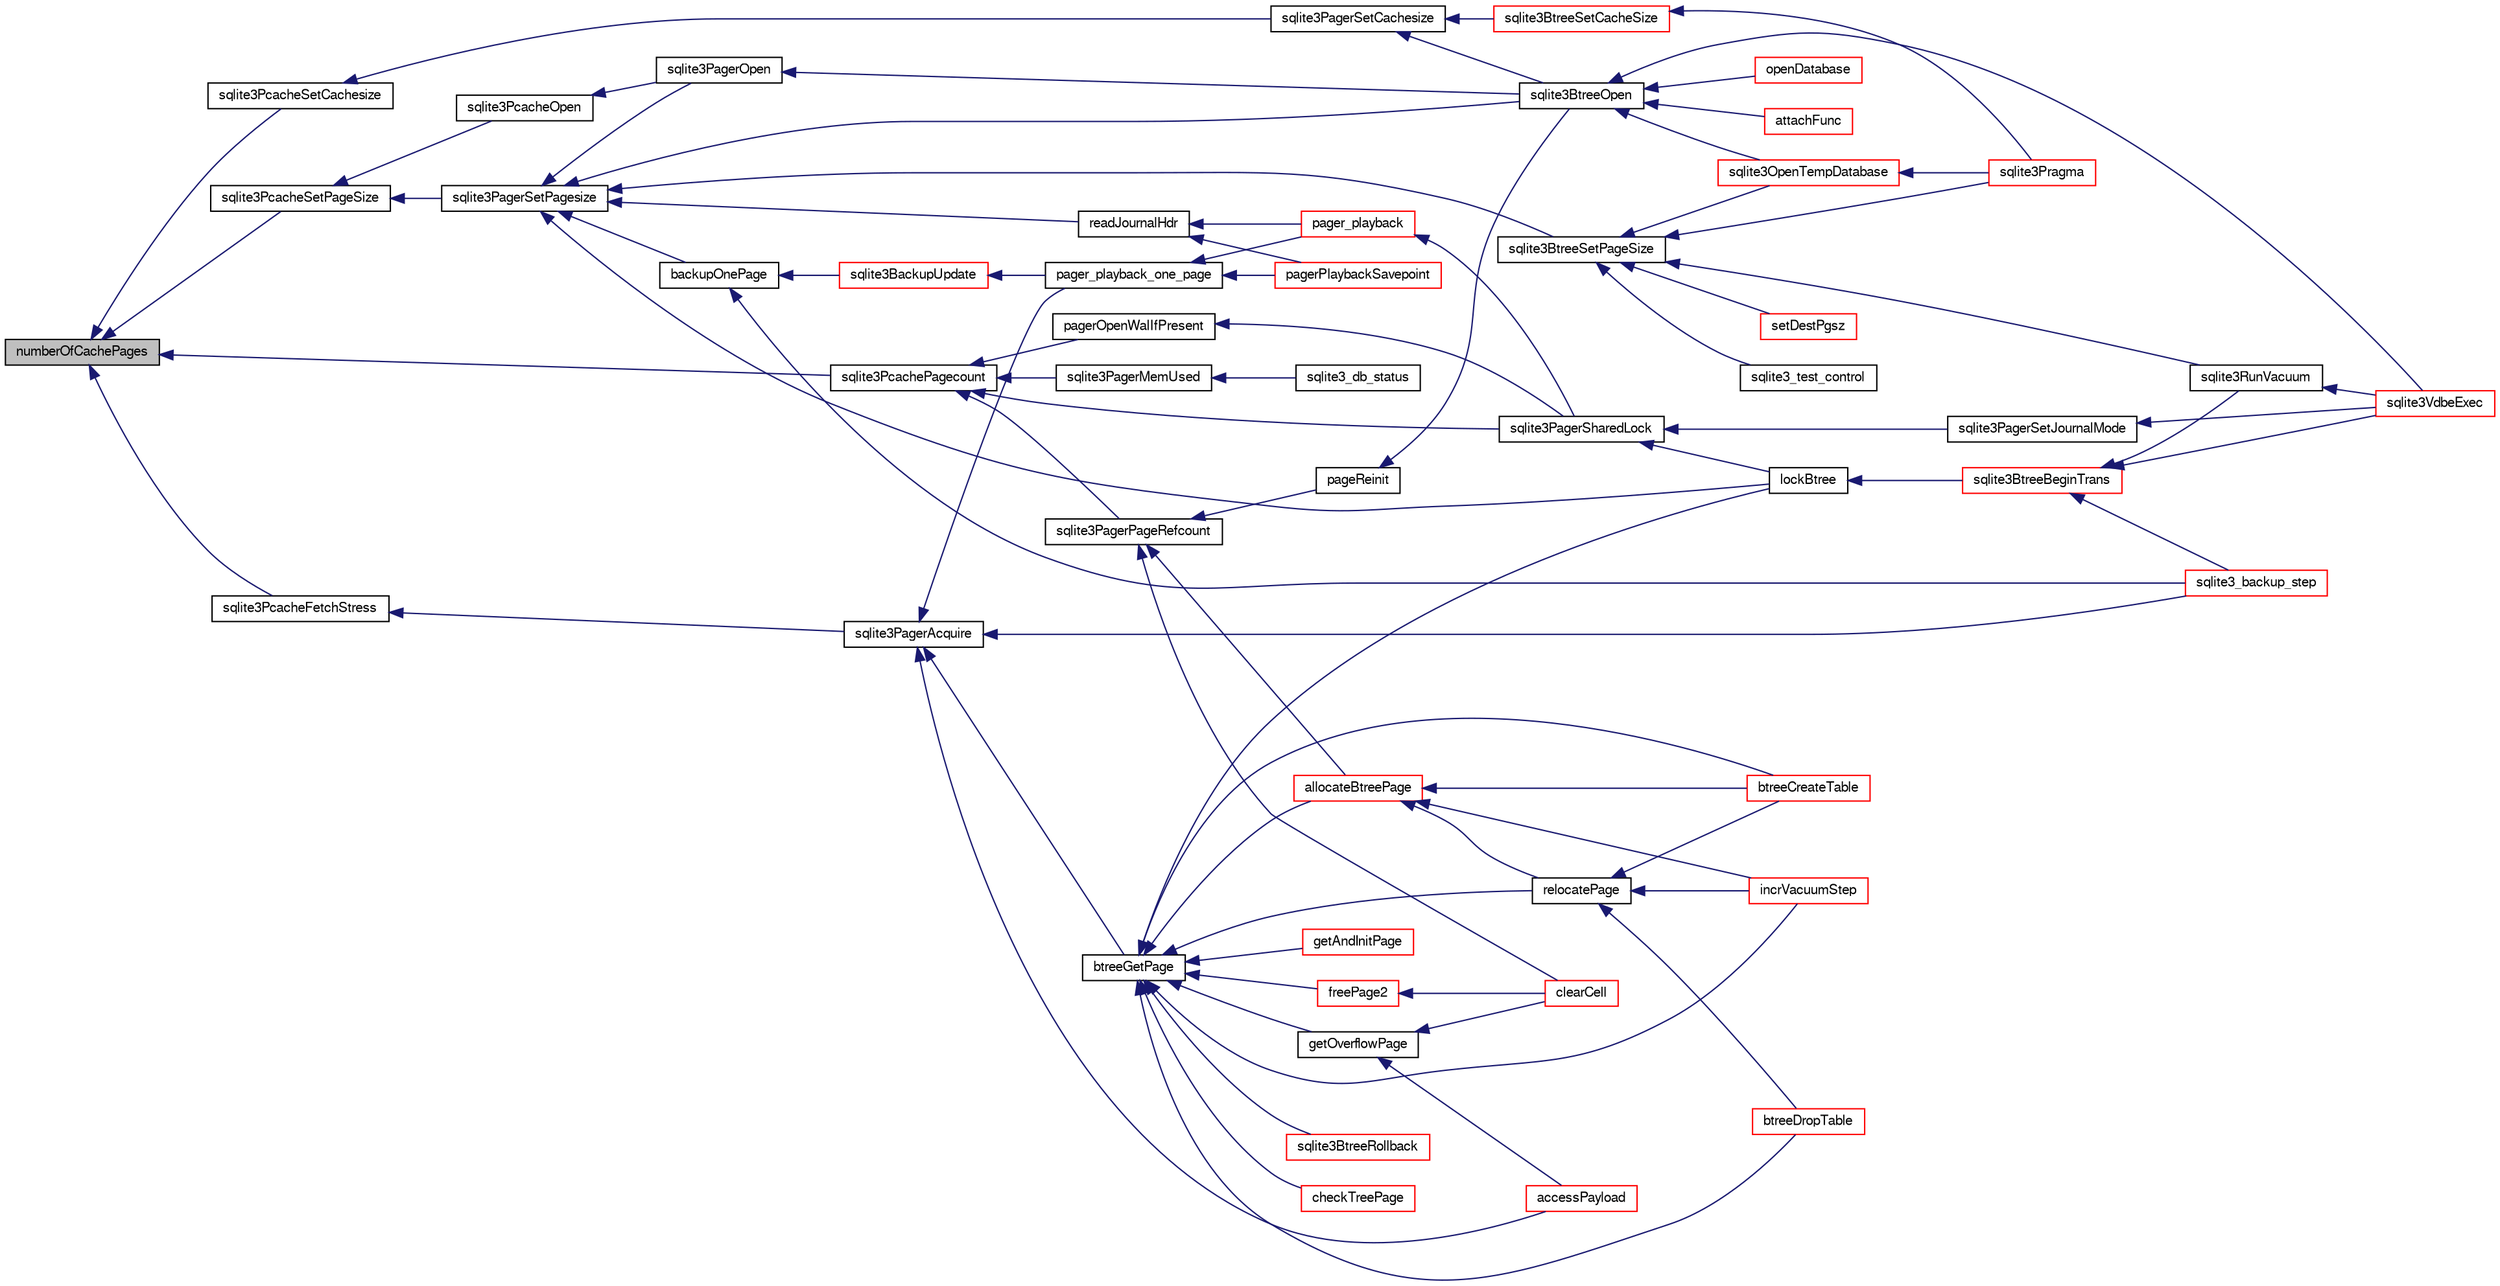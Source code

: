 digraph "numberOfCachePages"
{
  edge [fontname="FreeSans",fontsize="10",labelfontname="FreeSans",labelfontsize="10"];
  node [fontname="FreeSans",fontsize="10",shape=record];
  rankdir="LR";
  Node185314 [label="numberOfCachePages",height=0.2,width=0.4,color="black", fillcolor="grey75", style="filled", fontcolor="black"];
  Node185314 -> Node185315 [dir="back",color="midnightblue",fontsize="10",style="solid",fontname="FreeSans"];
  Node185315 [label="sqlite3PcacheSetPageSize",height=0.2,width=0.4,color="black", fillcolor="white", style="filled",URL="$sqlite3_8c.html#aa8f59bcc736613514103517d86dd4b28"];
  Node185315 -> Node185316 [dir="back",color="midnightblue",fontsize="10",style="solid",fontname="FreeSans"];
  Node185316 [label="sqlite3PcacheOpen",height=0.2,width=0.4,color="black", fillcolor="white", style="filled",URL="$sqlite3_8c.html#ac00b78fcdee2f240e2f1ca2a3d063b24"];
  Node185316 -> Node185317 [dir="back",color="midnightblue",fontsize="10",style="solid",fontname="FreeSans"];
  Node185317 [label="sqlite3PagerOpen",height=0.2,width=0.4,color="black", fillcolor="white", style="filled",URL="$sqlite3_8c.html#a5b4a74e8a1754922c482b7af19b30611"];
  Node185317 -> Node185318 [dir="back",color="midnightblue",fontsize="10",style="solid",fontname="FreeSans"];
  Node185318 [label="sqlite3BtreeOpen",height=0.2,width=0.4,color="black", fillcolor="white", style="filled",URL="$sqlite3_8c.html#a13dcb44dc34af6ce9d38de9c5aa975f9"];
  Node185318 -> Node185319 [dir="back",color="midnightblue",fontsize="10",style="solid",fontname="FreeSans"];
  Node185319 [label="sqlite3VdbeExec",height=0.2,width=0.4,color="red", fillcolor="white", style="filled",URL="$sqlite3_8c.html#a8ce40a614bdc56719c4d642b1e4dfb21"];
  Node185318 -> Node185347 [dir="back",color="midnightblue",fontsize="10",style="solid",fontname="FreeSans"];
  Node185347 [label="attachFunc",height=0.2,width=0.4,color="red", fillcolor="white", style="filled",URL="$sqlite3_8c.html#a69cb751a7da501b9a0aa37e0d7c3eaf7"];
  Node185318 -> Node185580 [dir="back",color="midnightblue",fontsize="10",style="solid",fontname="FreeSans"];
  Node185580 [label="sqlite3OpenTempDatabase",height=0.2,width=0.4,color="red", fillcolor="white", style="filled",URL="$sqlite3_8c.html#aaf3088380b731428b72d3b5777f93755"];
  Node185580 -> Node185397 [dir="back",color="midnightblue",fontsize="10",style="solid",fontname="FreeSans"];
  Node185397 [label="sqlite3Pragma",height=0.2,width=0.4,color="red", fillcolor="white", style="filled",URL="$sqlite3_8c.html#a111391370f58f8e6a6eca51fd34d62ed"];
  Node185318 -> Node185554 [dir="back",color="midnightblue",fontsize="10",style="solid",fontname="FreeSans"];
  Node185554 [label="openDatabase",height=0.2,width=0.4,color="red", fillcolor="white", style="filled",URL="$sqlite3_8c.html#a6a9c3bc3a64234e863413f41db473758"];
  Node185315 -> Node185585 [dir="back",color="midnightblue",fontsize="10",style="solid",fontname="FreeSans"];
  Node185585 [label="sqlite3PagerSetPagesize",height=0.2,width=0.4,color="black", fillcolor="white", style="filled",URL="$sqlite3_8c.html#ab668348d5dcc0382c247c74b6358f16e"];
  Node185585 -> Node185586 [dir="back",color="midnightblue",fontsize="10",style="solid",fontname="FreeSans"];
  Node185586 [label="readJournalHdr",height=0.2,width=0.4,color="black", fillcolor="white", style="filled",URL="$sqlite3_8c.html#a4367a6db0dfbaacd476aeecccc99904b"];
  Node185586 -> Node185587 [dir="back",color="midnightblue",fontsize="10",style="solid",fontname="FreeSans"];
  Node185587 [label="pager_playback",height=0.2,width=0.4,color="red", fillcolor="white", style="filled",URL="$sqlite3_8c.html#a9d9a750a9fc76eb4b668c8a16b164a65"];
  Node185587 -> Node185588 [dir="back",color="midnightblue",fontsize="10",style="solid",fontname="FreeSans"];
  Node185588 [label="sqlite3PagerSharedLock",height=0.2,width=0.4,color="black", fillcolor="white", style="filled",URL="$sqlite3_8c.html#a58c197b629fb6eaacf96c7add57c70df"];
  Node185588 -> Node185589 [dir="back",color="midnightblue",fontsize="10",style="solid",fontname="FreeSans"];
  Node185589 [label="sqlite3PagerSetJournalMode",height=0.2,width=0.4,color="black", fillcolor="white", style="filled",URL="$sqlite3_8c.html#afb929a0a4553cda84de16180ddbd09f7"];
  Node185589 -> Node185319 [dir="back",color="midnightblue",fontsize="10",style="solid",fontname="FreeSans"];
  Node185588 -> Node185590 [dir="back",color="midnightblue",fontsize="10",style="solid",fontname="FreeSans"];
  Node185590 [label="lockBtree",height=0.2,width=0.4,color="black", fillcolor="white", style="filled",URL="$sqlite3_8c.html#a5b808194d3178be15705a420265cee9d"];
  Node185590 -> Node185591 [dir="back",color="midnightblue",fontsize="10",style="solid",fontname="FreeSans"];
  Node185591 [label="sqlite3BtreeBeginTrans",height=0.2,width=0.4,color="red", fillcolor="white", style="filled",URL="$sqlite3_8c.html#a52d6706df15c67c22aa7d0e290c16bf5"];
  Node185591 -> Node185532 [dir="back",color="midnightblue",fontsize="10",style="solid",fontname="FreeSans"];
  Node185532 [label="sqlite3_backup_step",height=0.2,width=0.4,color="red", fillcolor="white", style="filled",URL="$sqlite3_8h.html#a1699b75e98d082eebc465a9e64c35269"];
  Node185591 -> Node185319 [dir="back",color="midnightblue",fontsize="10",style="solid",fontname="FreeSans"];
  Node185591 -> Node185505 [dir="back",color="midnightblue",fontsize="10",style="solid",fontname="FreeSans"];
  Node185505 [label="sqlite3RunVacuum",height=0.2,width=0.4,color="black", fillcolor="white", style="filled",URL="$sqlite3_8c.html#a5e83ddc7b3e7e8e79ad5d1fc92de1d2f"];
  Node185505 -> Node185319 [dir="back",color="midnightblue",fontsize="10",style="solid",fontname="FreeSans"];
  Node185586 -> Node185604 [dir="back",color="midnightblue",fontsize="10",style="solid",fontname="FreeSans"];
  Node185604 [label="pagerPlaybackSavepoint",height=0.2,width=0.4,color="red", fillcolor="white", style="filled",URL="$sqlite3_8c.html#aedf76c3b6661c4244cc3e2c5464fd12e"];
  Node185585 -> Node185317 [dir="back",color="midnightblue",fontsize="10",style="solid",fontname="FreeSans"];
  Node185585 -> Node185318 [dir="back",color="midnightblue",fontsize="10",style="solid",fontname="FreeSans"];
  Node185585 -> Node185705 [dir="back",color="midnightblue",fontsize="10",style="solid",fontname="FreeSans"];
  Node185705 [label="sqlite3BtreeSetPageSize",height=0.2,width=0.4,color="black", fillcolor="white", style="filled",URL="$sqlite3_8c.html#ad9c65e8377c831a80e0ac1f108c43f3e"];
  Node185705 -> Node185706 [dir="back",color="midnightblue",fontsize="10",style="solid",fontname="FreeSans"];
  Node185706 [label="setDestPgsz",height=0.2,width=0.4,color="red", fillcolor="white", style="filled",URL="$sqlite3_8c.html#acd3459ec2257f990aaea330d998fe0a6"];
  Node185705 -> Node185580 [dir="back",color="midnightblue",fontsize="10",style="solid",fontname="FreeSans"];
  Node185705 -> Node185397 [dir="back",color="midnightblue",fontsize="10",style="solid",fontname="FreeSans"];
  Node185705 -> Node185505 [dir="back",color="midnightblue",fontsize="10",style="solid",fontname="FreeSans"];
  Node185705 -> Node185707 [dir="back",color="midnightblue",fontsize="10",style="solid",fontname="FreeSans"];
  Node185707 [label="sqlite3_test_control",height=0.2,width=0.4,color="black", fillcolor="white", style="filled",URL="$sqlite3_8h.html#a3d90fdf0f259711a4e3822e12cd86106"];
  Node185585 -> Node185590 [dir="back",color="midnightblue",fontsize="10",style="solid",fontname="FreeSans"];
  Node185585 -> Node185685 [dir="back",color="midnightblue",fontsize="10",style="solid",fontname="FreeSans"];
  Node185685 [label="backupOnePage",height=0.2,width=0.4,color="black", fillcolor="white", style="filled",URL="$sqlite3_8c.html#a7efb6a8380d746b14e73db99ad3428a2"];
  Node185685 -> Node185532 [dir="back",color="midnightblue",fontsize="10",style="solid",fontname="FreeSans"];
  Node185685 -> Node185686 [dir="back",color="midnightblue",fontsize="10",style="solid",fontname="FreeSans"];
  Node185686 [label="sqlite3BackupUpdate",height=0.2,width=0.4,color="red", fillcolor="white", style="filled",URL="$sqlite3_8c.html#a928fd0b03c8d689beb3b81d73e9c713c"];
  Node185686 -> Node185603 [dir="back",color="midnightblue",fontsize="10",style="solid",fontname="FreeSans"];
  Node185603 [label="pager_playback_one_page",height=0.2,width=0.4,color="black", fillcolor="white", style="filled",URL="$sqlite3_8c.html#adfca1dee9939482792fe2b4ed982d00e"];
  Node185603 -> Node185587 [dir="back",color="midnightblue",fontsize="10",style="solid",fontname="FreeSans"];
  Node185603 -> Node185604 [dir="back",color="midnightblue",fontsize="10",style="solid",fontname="FreeSans"];
  Node185314 -> Node185708 [dir="back",color="midnightblue",fontsize="10",style="solid",fontname="FreeSans"];
  Node185708 [label="sqlite3PcacheFetchStress",height=0.2,width=0.4,color="black", fillcolor="white", style="filled",URL="$sqlite3_8c.html#a83644ab4d77e1649ae5336b659edb351"];
  Node185708 -> Node185602 [dir="back",color="midnightblue",fontsize="10",style="solid",fontname="FreeSans"];
  Node185602 [label="sqlite3PagerAcquire",height=0.2,width=0.4,color="black", fillcolor="white", style="filled",URL="$sqlite3_8c.html#a22a53daafd2bd778cda390312651f994"];
  Node185602 -> Node185603 [dir="back",color="midnightblue",fontsize="10",style="solid",fontname="FreeSans"];
  Node185602 -> Node185608 [dir="back",color="midnightblue",fontsize="10",style="solid",fontname="FreeSans"];
  Node185608 [label="btreeGetPage",height=0.2,width=0.4,color="black", fillcolor="white", style="filled",URL="$sqlite3_8c.html#ac59679e30ceb0190614fbd19a7feb6de"];
  Node185608 -> Node185609 [dir="back",color="midnightblue",fontsize="10",style="solid",fontname="FreeSans"];
  Node185609 [label="getAndInitPage",height=0.2,width=0.4,color="red", fillcolor="white", style="filled",URL="$sqlite3_8c.html#ae85122d12808231a8d58459440a405ab"];
  Node185608 -> Node185590 [dir="back",color="midnightblue",fontsize="10",style="solid",fontname="FreeSans"];
  Node185608 -> Node185638 [dir="back",color="midnightblue",fontsize="10",style="solid",fontname="FreeSans"];
  Node185638 [label="relocatePage",height=0.2,width=0.4,color="black", fillcolor="white", style="filled",URL="$sqlite3_8c.html#af8fb5934ff87b02845c89350c57fd2bc"];
  Node185638 -> Node185639 [dir="back",color="midnightblue",fontsize="10",style="solid",fontname="FreeSans"];
  Node185639 [label="incrVacuumStep",height=0.2,width=0.4,color="red", fillcolor="white", style="filled",URL="$sqlite3_8c.html#a68a85130a567f1700dc0907ec9227892"];
  Node185638 -> Node185645 [dir="back",color="midnightblue",fontsize="10",style="solid",fontname="FreeSans"];
  Node185645 [label="btreeCreateTable",height=0.2,width=0.4,color="red", fillcolor="white", style="filled",URL="$sqlite3_8c.html#a48e09eaac366a6b585edd02553872954"];
  Node185638 -> Node185636 [dir="back",color="midnightblue",fontsize="10",style="solid",fontname="FreeSans"];
  Node185636 [label="btreeDropTable",height=0.2,width=0.4,color="red", fillcolor="white", style="filled",URL="$sqlite3_8c.html#abba4061ea34842db278e91f537d2c2ff"];
  Node185608 -> Node185639 [dir="back",color="midnightblue",fontsize="10",style="solid",fontname="FreeSans"];
  Node185608 -> Node185647 [dir="back",color="midnightblue",fontsize="10",style="solid",fontname="FreeSans"];
  Node185647 [label="sqlite3BtreeRollback",height=0.2,width=0.4,color="red", fillcolor="white", style="filled",URL="$sqlite3_8c.html#a317473acdafdd688385c8954f09de186"];
  Node185608 -> Node185648 [dir="back",color="midnightblue",fontsize="10",style="solid",fontname="FreeSans"];
  Node185648 [label="getOverflowPage",height=0.2,width=0.4,color="black", fillcolor="white", style="filled",URL="$sqlite3_8c.html#af907f898e049d621e2c9dc1ed1d63cf4"];
  Node185648 -> Node185649 [dir="back",color="midnightblue",fontsize="10",style="solid",fontname="FreeSans"];
  Node185649 [label="accessPayload",height=0.2,width=0.4,color="red", fillcolor="white", style="filled",URL="$sqlite3_8c.html#acf70e6d3cb6afd54d677b3dffb6959d2"];
  Node185648 -> Node185659 [dir="back",color="midnightblue",fontsize="10",style="solid",fontname="FreeSans"];
  Node185659 [label="clearCell",height=0.2,width=0.4,color="red", fillcolor="white", style="filled",URL="$sqlite3_8c.html#acde9692b1b53b7e35fa3ee62c01a0341"];
  Node185608 -> Node185660 [dir="back",color="midnightblue",fontsize="10",style="solid",fontname="FreeSans"];
  Node185660 [label="allocateBtreePage",height=0.2,width=0.4,color="red", fillcolor="white", style="filled",URL="$sqlite3_8c.html#ae84ce1103eabfe9455a6a59e6cec4a33"];
  Node185660 -> Node185638 [dir="back",color="midnightblue",fontsize="10",style="solid",fontname="FreeSans"];
  Node185660 -> Node185639 [dir="back",color="midnightblue",fontsize="10",style="solid",fontname="FreeSans"];
  Node185660 -> Node185645 [dir="back",color="midnightblue",fontsize="10",style="solid",fontname="FreeSans"];
  Node185608 -> Node185664 [dir="back",color="midnightblue",fontsize="10",style="solid",fontname="FreeSans"];
  Node185664 [label="freePage2",height=0.2,width=0.4,color="red", fillcolor="white", style="filled",URL="$sqlite3_8c.html#a625a2c2bdaf95cdb3a7cb945201f7efb"];
  Node185664 -> Node185659 [dir="back",color="midnightblue",fontsize="10",style="solid",fontname="FreeSans"];
  Node185608 -> Node185645 [dir="back",color="midnightblue",fontsize="10",style="solid",fontname="FreeSans"];
  Node185608 -> Node185636 [dir="back",color="midnightblue",fontsize="10",style="solid",fontname="FreeSans"];
  Node185608 -> Node185666 [dir="back",color="midnightblue",fontsize="10",style="solid",fontname="FreeSans"];
  Node185666 [label="checkTreePage",height=0.2,width=0.4,color="red", fillcolor="white", style="filled",URL="$sqlite3_8c.html#a0bdac89d12e5ac328d260ae8259777b2"];
  Node185602 -> Node185649 [dir="back",color="midnightblue",fontsize="10",style="solid",fontname="FreeSans"];
  Node185602 -> Node185532 [dir="back",color="midnightblue",fontsize="10",style="solid",fontname="FreeSans"];
  Node185314 -> Node185709 [dir="back",color="midnightblue",fontsize="10",style="solid",fontname="FreeSans"];
  Node185709 [label="sqlite3PcachePagecount",height=0.2,width=0.4,color="black", fillcolor="white", style="filled",URL="$sqlite3_8c.html#a5d5e74b7acdd0ab46b5caaea93b9b8d4"];
  Node185709 -> Node185710 [dir="back",color="midnightblue",fontsize="10",style="solid",fontname="FreeSans"];
  Node185710 [label="pagerOpenWalIfPresent",height=0.2,width=0.4,color="black", fillcolor="white", style="filled",URL="$sqlite3_8c.html#a53aeec46642c01ab2de938e8bd00b0e3"];
  Node185710 -> Node185588 [dir="back",color="midnightblue",fontsize="10",style="solid",fontname="FreeSans"];
  Node185709 -> Node185588 [dir="back",color="midnightblue",fontsize="10",style="solid",fontname="FreeSans"];
  Node185709 -> Node185711 [dir="back",color="midnightblue",fontsize="10",style="solid",fontname="FreeSans"];
  Node185711 [label="sqlite3PagerMemUsed",height=0.2,width=0.4,color="black", fillcolor="white", style="filled",URL="$sqlite3_8c.html#a71290706ab2472c874eac348b0771f8e"];
  Node185711 -> Node185449 [dir="back",color="midnightblue",fontsize="10",style="solid",fontname="FreeSans"];
  Node185449 [label="sqlite3_db_status",height=0.2,width=0.4,color="black", fillcolor="white", style="filled",URL="$sqlite3_8h.html#ab64e8333313ee2e44116842711818940"];
  Node185709 -> Node185712 [dir="back",color="midnightblue",fontsize="10",style="solid",fontname="FreeSans"];
  Node185712 [label="sqlite3PagerPageRefcount",height=0.2,width=0.4,color="black", fillcolor="white", style="filled",URL="$sqlite3_8c.html#a02362e6744d4431e328d760bef635a19"];
  Node185712 -> Node185713 [dir="back",color="midnightblue",fontsize="10",style="solid",fontname="FreeSans"];
  Node185713 [label="pageReinit",height=0.2,width=0.4,color="black", fillcolor="white", style="filled",URL="$sqlite3_8c.html#aa27cac56390e92c5ef6d566ee7defb59"];
  Node185713 -> Node185318 [dir="back",color="midnightblue",fontsize="10",style="solid",fontname="FreeSans"];
  Node185712 -> Node185660 [dir="back",color="midnightblue",fontsize="10",style="solid",fontname="FreeSans"];
  Node185712 -> Node185659 [dir="back",color="midnightblue",fontsize="10",style="solid",fontname="FreeSans"];
  Node185314 -> Node185714 [dir="back",color="midnightblue",fontsize="10",style="solid",fontname="FreeSans"];
  Node185714 [label="sqlite3PcacheSetCachesize",height=0.2,width=0.4,color="black", fillcolor="white", style="filled",URL="$sqlite3_8c.html#a1aa2a91dc7a128d57245563f65fbe0d0"];
  Node185714 -> Node185715 [dir="back",color="midnightblue",fontsize="10",style="solid",fontname="FreeSans"];
  Node185715 [label="sqlite3PagerSetCachesize",height=0.2,width=0.4,color="black", fillcolor="white", style="filled",URL="$sqlite3_8c.html#a0c65ddf2e31ecae395a51f4cdb3ce7bb"];
  Node185715 -> Node185318 [dir="back",color="midnightblue",fontsize="10",style="solid",fontname="FreeSans"];
  Node185715 -> Node185716 [dir="back",color="midnightblue",fontsize="10",style="solid",fontname="FreeSans"];
  Node185716 [label="sqlite3BtreeSetCacheSize",height=0.2,width=0.4,color="red", fillcolor="white", style="filled",URL="$sqlite3_8c.html#ac64a997f50ee2fe50f1d2d87aef61364"];
  Node185716 -> Node185397 [dir="back",color="midnightblue",fontsize="10",style="solid",fontname="FreeSans"];
}

